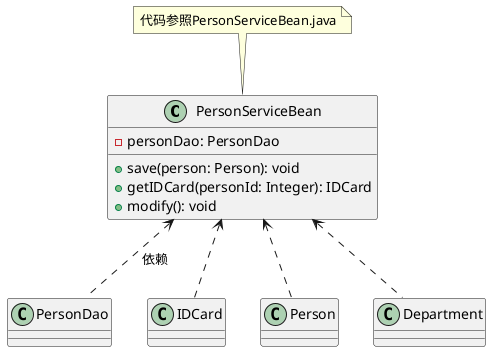 @startuml
class PersonServiceBean{
    - personDao: PersonDao
    + save(person: Person): void
    + getIDCard(personId: Integer): IDCard
    + modify(): void

}

class PersonDao{
}
class IDCard{
}
class Person{
}
class Department{
}

PersonServiceBean <.. PersonDao : 依赖
PersonServiceBean <.. Person
PersonServiceBean <.. Department
PersonServiceBean <.. IDCard

note top of PersonServiceBean: 代码参照PersonServiceBean.java

@enduml